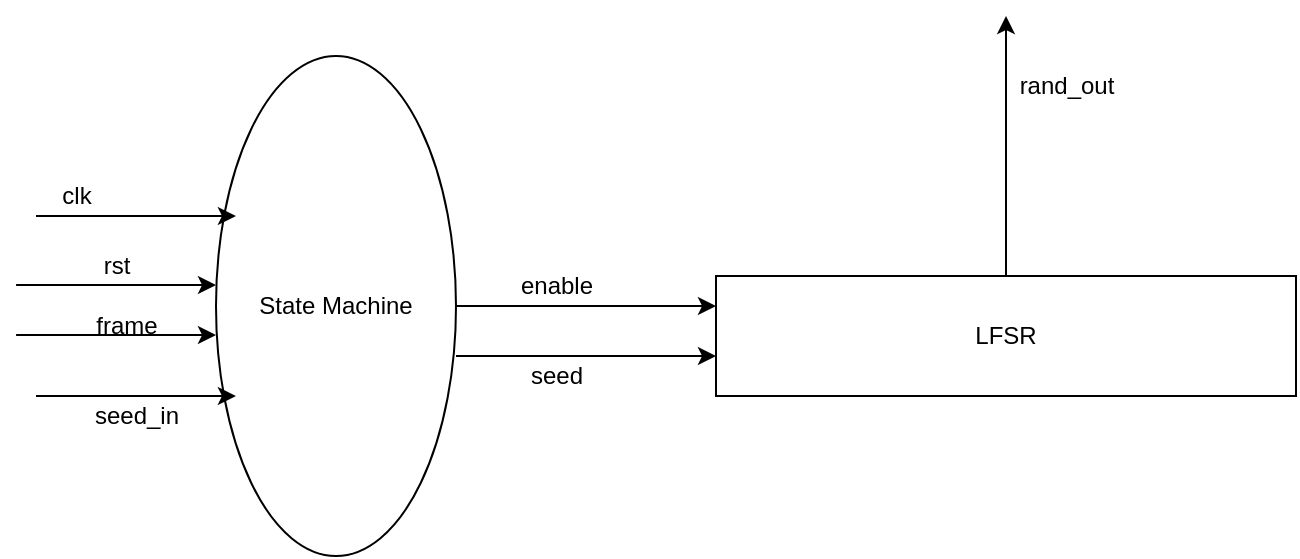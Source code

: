 <mxfile>
    <diagram id="0n87CNQ1gbfViqdevwKd" name="Page-2">
        <mxGraphModel dx="1146" dy="652" grid="1" gridSize="10" guides="1" tooltips="1" connect="1" arrows="1" fold="1" page="1" pageScale="1" pageWidth="3300" pageHeight="4681" math="0" shadow="0">
            <root>
                <mxCell id="0"/>
                <mxCell id="1" parent="0"/>
                <mxCell id="mw3Ywq9jX2WOE54kq-Pw-27" style="edgeStyle=none;html=1;exitX=1;exitY=0.5;exitDx=0;exitDy=0;entryX=0;entryY=0.25;entryDx=0;entryDy=0;" edge="1" parent="1" source="mw3Ywq9jX2WOE54kq-Pw-4" target="mw3Ywq9jX2WOE54kq-Pw-26">
                    <mxGeometry relative="1" as="geometry"/>
                </mxCell>
                <mxCell id="mw3Ywq9jX2WOE54kq-Pw-4" value="State Machine" style="ellipse;whiteSpace=wrap;html=1;" vertex="1" parent="1">
                    <mxGeometry x="230" y="160" width="120" height="250" as="geometry"/>
                </mxCell>
                <mxCell id="mw3Ywq9jX2WOE54kq-Pw-29" style="edgeStyle=none;html=1;exitX=0.5;exitY=0;exitDx=0;exitDy=0;" edge="1" parent="1" source="mw3Ywq9jX2WOE54kq-Pw-26">
                    <mxGeometry relative="1" as="geometry">
                        <mxPoint x="625" y="140" as="targetPoint"/>
                    </mxGeometry>
                </mxCell>
                <mxCell id="mw3Ywq9jX2WOE54kq-Pw-26" value="LFSR" style="rounded=0;whiteSpace=wrap;html=1;" vertex="1" parent="1">
                    <mxGeometry x="480" y="270" width="290" height="60" as="geometry"/>
                </mxCell>
                <mxCell id="mw3Ywq9jX2WOE54kq-Pw-28" value="enable" style="text;html=1;align=center;verticalAlign=middle;resizable=0;points=[];autosize=1;strokeColor=none;fillColor=none;" vertex="1" parent="1">
                    <mxGeometry x="370" y="260" width="60" height="30" as="geometry"/>
                </mxCell>
                <mxCell id="mw3Ywq9jX2WOE54kq-Pw-30" value="rand_out" style="text;html=1;align=center;verticalAlign=middle;resizable=0;points=[];autosize=1;strokeColor=none;fillColor=none;" vertex="1" parent="1">
                    <mxGeometry x="620" y="160" width="70" height="30" as="geometry"/>
                </mxCell>
                <mxCell id="mw3Ywq9jX2WOE54kq-Pw-31" value="" style="endArrow=classic;html=1;entryX=0.083;entryY=0.32;entryDx=0;entryDy=0;entryPerimeter=0;" edge="1" parent="1" target="mw3Ywq9jX2WOE54kq-Pw-4">
                    <mxGeometry width="50" height="50" relative="1" as="geometry">
                        <mxPoint x="140" y="240" as="sourcePoint"/>
                        <mxPoint x="190" y="190" as="targetPoint"/>
                    </mxGeometry>
                </mxCell>
                <mxCell id="mw3Ywq9jX2WOE54kq-Pw-32" value="" style="endArrow=classic;html=1;entryX=0.083;entryY=0.32;entryDx=0;entryDy=0;entryPerimeter=0;" edge="1" parent="1">
                    <mxGeometry width="50" height="50" relative="1" as="geometry">
                        <mxPoint x="130.04" y="274.5" as="sourcePoint"/>
                        <mxPoint x="230.0" y="274.5" as="targetPoint"/>
                    </mxGeometry>
                </mxCell>
                <mxCell id="mw3Ywq9jX2WOE54kq-Pw-33" value="" style="endArrow=classic;html=1;entryX=0.083;entryY=0.32;entryDx=0;entryDy=0;entryPerimeter=0;" edge="1" parent="1">
                    <mxGeometry width="50" height="50" relative="1" as="geometry">
                        <mxPoint x="130.04" y="299.5" as="sourcePoint"/>
                        <mxPoint x="230.0" y="299.5" as="targetPoint"/>
                    </mxGeometry>
                </mxCell>
                <mxCell id="mw3Ywq9jX2WOE54kq-Pw-34" value="" style="endArrow=classic;html=1;entryX=0.083;entryY=0.32;entryDx=0;entryDy=0;entryPerimeter=0;" edge="1" parent="1">
                    <mxGeometry width="50" height="50" relative="1" as="geometry">
                        <mxPoint x="140" y="330" as="sourcePoint"/>
                        <mxPoint x="239.96" y="330" as="targetPoint"/>
                    </mxGeometry>
                </mxCell>
                <mxCell id="mw3Ywq9jX2WOE54kq-Pw-35" value="clk" style="text;html=1;align=center;verticalAlign=middle;resizable=0;points=[];autosize=1;strokeColor=none;fillColor=none;" vertex="1" parent="1">
                    <mxGeometry x="140" y="215" width="40" height="30" as="geometry"/>
                </mxCell>
                <mxCell id="mw3Ywq9jX2WOE54kq-Pw-36" value="rst" style="text;html=1;align=center;verticalAlign=middle;resizable=0;points=[];autosize=1;strokeColor=none;fillColor=none;" vertex="1" parent="1">
                    <mxGeometry x="160" y="250" width="40" height="30" as="geometry"/>
                </mxCell>
                <mxCell id="mw3Ywq9jX2WOE54kq-Pw-40" value="frame" style="text;html=1;align=center;verticalAlign=middle;resizable=0;points=[];autosize=1;strokeColor=none;fillColor=none;" vertex="1" parent="1">
                    <mxGeometry x="160" y="280" width="50" height="30" as="geometry"/>
                </mxCell>
                <mxCell id="mw3Ywq9jX2WOE54kq-Pw-41" value="seed_in" style="text;html=1;align=center;verticalAlign=middle;resizable=0;points=[];autosize=1;strokeColor=none;fillColor=none;" vertex="1" parent="1">
                    <mxGeometry x="155" y="325" width="70" height="30" as="geometry"/>
                </mxCell>
                <mxCell id="mw3Ywq9jX2WOE54kq-Pw-42" style="edgeStyle=none;html=1;exitX=1;exitY=0.5;exitDx=0;exitDy=0;entryX=0;entryY=0.25;entryDx=0;entryDy=0;" edge="1" parent="1">
                    <mxGeometry relative="1" as="geometry">
                        <mxPoint x="350" y="310" as="sourcePoint"/>
                        <mxPoint x="480" y="310" as="targetPoint"/>
                    </mxGeometry>
                </mxCell>
                <mxCell id="mw3Ywq9jX2WOE54kq-Pw-45" value="seed" style="text;html=1;align=center;verticalAlign=middle;resizable=0;points=[];autosize=1;strokeColor=none;fillColor=none;" vertex="1" parent="1">
                    <mxGeometry x="375" y="305" width="50" height="30" as="geometry"/>
                </mxCell>
            </root>
        </mxGraphModel>
    </diagram>
    <diagram id="W6QLzeR7Z5Lk5HB7aphI" name="Page-1">
        <mxGraphModel dx="1146" dy="652" grid="1" gridSize="10" guides="1" tooltips="1" connect="1" arrows="1" fold="1" page="1" pageScale="1" pageWidth="3300" pageHeight="4681" math="0" shadow="0">
            <root>
                <mxCell id="0"/>
                <mxCell id="1" parent="0"/>
                <mxCell id="9" style="edgeStyle=none;html=1;exitX=0;exitY=0;exitDx=110;exitDy=50;exitPerimeter=0;" edge="1" parent="1" source="2">
                    <mxGeometry relative="1" as="geometry">
                        <mxPoint x="520" y="280" as="targetPoint"/>
                        <Array as="points">
                            <mxPoint x="520" y="260"/>
                        </Array>
                    </mxGeometry>
                </mxCell>
                <mxCell id="11" style="edgeStyle=none;html=1;exitX=0;exitY=0;exitDx=110;exitDy=100;exitPerimeter=0;" edge="1" parent="1" source="2">
                    <mxGeometry relative="1" as="geometry">
                        <mxPoint x="520" y="290" as="targetPoint"/>
                        <Array as="points">
                            <mxPoint x="520" y="310"/>
                        </Array>
                    </mxGeometry>
                </mxCell>
                <mxCell id="2" value="D8M_SET" style="externalPins=0;recursiveResize=0;shadow=0;dashed=0;align=center;html=1;strokeWidth=1;shape=mxgraph.rtl.abstract.entity;container=1;collapsible=0;kind=sequential;drawPins=0;left=3;right=2;bottom=0;top=0;" vertex="1" parent="1">
                    <mxGeometry x="270" y="210" width="110" height="150" as="geometry"/>
                </mxCell>
                <mxCell id="3" value="" style="shape=flexArrow;endArrow=classic;startArrow=classic;html=1;entryX=0.005;entryY=0.467;entryDx=0;entryDy=0;entryPerimeter=0;" edge="1" parent="1" target="2">
                    <mxGeometry width="100" height="100" relative="1" as="geometry">
                        <mxPoint x="120" y="280" as="sourcePoint"/>
                        <mxPoint x="250" y="280" as="targetPoint"/>
                    </mxGeometry>
                </mxCell>
                <mxCell id="4" value="MIPI Signals" style="text;html=1;align=center;verticalAlign=middle;resizable=0;points=[];autosize=1;strokeColor=none;fillColor=none;" vertex="1" parent="1">
                    <mxGeometry x="150" y="285" width="90" height="30" as="geometry"/>
                </mxCell>
                <mxCell id="5" value="To D8M Camera&lt;br&gt;(GPIO Pins)" style="text;html=1;align=center;verticalAlign=middle;resizable=0;points=[];autosize=1;strokeColor=none;fillColor=none;" vertex="1" parent="1">
                    <mxGeometry x="10" y="265" width="110" height="40" as="geometry"/>
                </mxCell>
                <mxCell id="10" style="edgeStyle=none;html=1;exitX=0;exitY=0;exitDx=110;exitDy=50;exitPerimeter=0;" edge="1" parent="1">
                    <mxGeometry relative="1" as="geometry">
                        <mxPoint x="520" y="285" as="targetPoint"/>
                        <mxPoint x="380" y="285" as="sourcePoint"/>
                    </mxGeometry>
                </mxCell>
                <mxCell id="12" value="RAW_VGA_R" style="text;html=1;align=center;verticalAlign=middle;resizable=0;points=[];autosize=1;strokeColor=none;fillColor=none;" vertex="1" parent="1">
                    <mxGeometry x="370" y="235" width="100" height="30" as="geometry"/>
                </mxCell>
                <mxCell id="13" value="RAW_VGA_G" style="text;html=1;align=center;verticalAlign=middle;resizable=0;points=[];autosize=1;strokeColor=none;fillColor=none;" vertex="1" parent="1">
                    <mxGeometry x="370" y="265" width="100" height="30" as="geometry"/>
                </mxCell>
                <mxCell id="14" value="RAW_VGA_B" style="text;html=1;align=center;verticalAlign=middle;resizable=0;points=[];autosize=1;strokeColor=none;fillColor=none;" vertex="1" parent="1">
                    <mxGeometry x="370" y="285" width="100" height="30" as="geometry"/>
                </mxCell>
                <mxCell id="17" style="edgeStyle=none;html=1;exitX=0;exitY=0;exitDx=110;exitDy=100;exitPerimeter=0;entryX=0;entryY=0.25;entryDx=0;entryDy=0;" edge="1" parent="1" target="20">
                    <mxGeometry relative="1" as="geometry">
                        <mxPoint x="480" y="340" as="targetPoint"/>
                        <mxPoint x="380" y="340" as="sourcePoint"/>
                    </mxGeometry>
                </mxCell>
                <mxCell id="18" value="X_count, Y_count" style="text;html=1;align=center;verticalAlign=middle;resizable=0;points=[];autosize=1;strokeColor=none;fillColor=none;" vertex="1" parent="1">
                    <mxGeometry x="370" y="330" width="120" height="30" as="geometry"/>
                </mxCell>
                <mxCell id="21" style="edgeStyle=none;html=1;exitX=0.25;exitY=1;exitDx=0;exitDy=0;" edge="1" parent="1" source="20">
                    <mxGeometry relative="1" as="geometry">
                        <mxPoint x="1690" y="400" as="targetPoint"/>
                        <Array as="points">
                            <mxPoint x="520" y="500"/>
                            <mxPoint x="1640" y="500"/>
                            <mxPoint x="1640" y="400"/>
                        </Array>
                    </mxGeometry>
                </mxCell>
                <mxCell id="24" style="edgeStyle=none;html=1;exitX=0.5;exitY=1;exitDx=0;exitDy=0;" edge="1" parent="1" source="20">
                    <mxGeometry relative="1" as="geometry">
                        <mxPoint x="1690" y="380" as="targetPoint"/>
                        <Array as="points">
                            <mxPoint x="540" y="480"/>
                            <mxPoint x="1610" y="470"/>
                            <mxPoint x="1610" y="380"/>
                        </Array>
                    </mxGeometry>
                </mxCell>
                <mxCell id="25" style="edgeStyle=none;html=1;exitX=0.75;exitY=1;exitDx=0;exitDy=0;entryX=-0.008;entryY=0.694;entryDx=0;entryDy=0;entryPerimeter=0;" edge="1" parent="1" source="20" target="91">
                    <mxGeometry relative="1" as="geometry">
                        <mxPoint x="1680" y="360" as="targetPoint"/>
                        <Array as="points">
                            <mxPoint x="560" y="460"/>
                            <mxPoint x="1580" y="450"/>
                            <mxPoint x="1580" y="360"/>
                        </Array>
                    </mxGeometry>
                </mxCell>
                <mxCell id="20" value="VGA Signal Gen (row/col decoder)" style="whiteSpace=wrap;html=1;aspect=fixed;" vertex="1" parent="1">
                    <mxGeometry x="500" y="320" width="80" height="80" as="geometry"/>
                </mxCell>
                <mxCell id="26" value="VGA_HS" style="text;html=1;align=center;verticalAlign=middle;resizable=0;points=[];autosize=1;strokeColor=none;fillColor=none;" vertex="1" parent="1">
                    <mxGeometry x="720" y="440" width="70" height="30" as="geometry"/>
                </mxCell>
                <mxCell id="27" value="VGA_VS" style="text;html=1;align=center;verticalAlign=middle;resizable=0;points=[];autosize=1;strokeColor=none;fillColor=none;" vertex="1" parent="1">
                    <mxGeometry x="720" y="460" width="70" height="30" as="geometry"/>
                </mxCell>
                <mxCell id="28" value="VGA_BLANK_N" style="text;html=1;align=center;verticalAlign=middle;resizable=0;points=[];autosize=1;strokeColor=none;fillColor=none;" vertex="1" parent="1">
                    <mxGeometry x="705" y="490" width="110" height="30" as="geometry"/>
                </mxCell>
                <mxCell id="30" value="" style="shape=flexArrow;endArrow=classic;html=1;entryX=-0.05;entryY=0.473;entryDx=0;entryDy=0;entryPerimeter=0;" edge="1" parent="1" target="39">
                    <mxGeometry width="50" height="50" relative="1" as="geometry">
                        <mxPoint x="520" y="284" as="sourcePoint"/>
                        <mxPoint x="850" y="284" as="targetPoint"/>
                    </mxGeometry>
                </mxCell>
                <mxCell id="31" value="Raw RGB Signals" style="text;html=1;align=center;verticalAlign=middle;resizable=0;points=[];autosize=1;strokeColor=none;fillColor=none;" vertex="1" parent="1">
                    <mxGeometry x="520" y="255" width="120" height="30" as="geometry"/>
                </mxCell>
                <mxCell id="32" value="" style="shape=flexArrow;endArrow=classic;html=1;" edge="1" parent="1">
                    <mxGeometry width="50" height="50" relative="1" as="geometry">
                        <mxPoint x="680" y="280" as="sourcePoint"/>
                        <mxPoint x="720" y="220" as="targetPoint"/>
                        <Array as="points">
                            <mxPoint x="680" y="220"/>
                        </Array>
                    </mxGeometry>
                </mxCell>
                <mxCell id="34" value="" style="shape=flexArrow;endArrow=classic;html=1;entryX=0;entryY=0.5;entryDx=0;entryDy=0;" edge="1" parent="1" target="36">
                    <mxGeometry width="50" height="50" relative="1" as="geometry">
                        <mxPoint x="680" y="285" as="sourcePoint"/>
                        <mxPoint x="725" y="335" as="targetPoint"/>
                        <Array as="points">
                            <mxPoint x="680" y="340"/>
                        </Array>
                    </mxGeometry>
                </mxCell>
                <mxCell id="35" value="Grayscale Processing" style="whiteSpace=wrap;html=1;aspect=fixed;" vertex="1" parent="1">
                    <mxGeometry x="720" y="175" width="80" height="80" as="geometry"/>
                </mxCell>
                <mxCell id="36" value="Sepia Processing" style="whiteSpace=wrap;html=1;aspect=fixed;" vertex="1" parent="1">
                    <mxGeometry x="720" y="300" width="80" height="80" as="geometry"/>
                </mxCell>
                <mxCell id="39" value="3-input MUX" style="externalPins=0;recursiveResize=0;shadow=0;dashed=0;align=center;html=1;strokeWidth=1;shape=mxgraph.rtl.abstract.entity;container=1;collapsible=0;kind=mux;drawPins=0;left=4;right=1;bottom=0;top=0;" vertex="1" parent="1">
                    <mxGeometry x="900" y="175" width="80" height="220" as="geometry"/>
                </mxCell>
                <mxCell id="42" value="" style="shape=flexArrow;endArrow=classic;html=1;entryX=0;entryY=0;entryDx=0;entryDy=40;entryPerimeter=0;exitX=1;exitY=0.5;exitDx=0;exitDy=0;" edge="1" parent="1" source="35" target="39">
                    <mxGeometry width="50" height="50" relative="1" as="geometry">
                        <mxPoint x="800" y="220" as="sourcePoint"/>
                        <mxPoint x="850" y="170" as="targetPoint"/>
                    </mxGeometry>
                </mxCell>
                <mxCell id="43" value="" style="shape=flexArrow;endArrow=classic;html=1;entryX=0;entryY=0;entryDx=0;entryDy=40;entryPerimeter=0;exitX=1;exitY=0.5;exitDx=0;exitDy=0;" edge="1" parent="1">
                    <mxGeometry width="50" height="50" relative="1" as="geometry">
                        <mxPoint x="800" y="339.5" as="sourcePoint"/>
                        <mxPoint x="900" y="339.5" as="targetPoint"/>
                    </mxGeometry>
                </mxCell>
                <mxCell id="45" value="" style="endArrow=classic;html=1;" edge="1" parent="1">
                    <mxGeometry width="50" height="50" relative="1" as="geometry">
                        <mxPoint x="900" y="30" as="sourcePoint"/>
                        <mxPoint x="900" y="80" as="targetPoint"/>
                    </mxGeometry>
                </mxCell>
                <mxCell id="47" value="Filter Selection Logic" style="rounded=0;whiteSpace=wrap;html=1;" vertex="1" parent="1">
                    <mxGeometry x="880" y="80" width="120" height="30" as="geometry"/>
                </mxCell>
                <mxCell id="48" value="SW[8]" style="text;html=1;align=center;verticalAlign=middle;resizable=0;points=[];autosize=1;strokeColor=none;fillColor=none;" vertex="1" parent="1">
                    <mxGeometry x="840" y="45" width="60" height="30" as="geometry"/>
                </mxCell>
                <mxCell id="50" value="" style="endArrow=classic;html=1;" edge="1" parent="1">
                    <mxGeometry width="50" height="50" relative="1" as="geometry">
                        <mxPoint x="969.5" y="30" as="sourcePoint"/>
                        <mxPoint x="969.5" y="80" as="targetPoint"/>
                    </mxGeometry>
                </mxCell>
                <mxCell id="51" value="SW[9]" style="text;html=1;align=center;verticalAlign=middle;resizable=0;points=[];autosize=1;strokeColor=none;fillColor=none;" vertex="1" parent="1">
                    <mxGeometry x="909.5" y="45" width="60" height="30" as="geometry"/>
                </mxCell>
                <mxCell id="54" value="" style="shape=flexArrow;endArrow=classic;html=1;" edge="1" parent="1">
                    <mxGeometry width="50" height="50" relative="1" as="geometry">
                        <mxPoint x="939.5" y="110" as="sourcePoint"/>
                        <mxPoint x="940" y="190" as="targetPoint"/>
                    </mxGeometry>
                </mxCell>
                <mxCell id="55" value="" style="shape=flexArrow;endArrow=classic;html=1;" edge="1" parent="1">
                    <mxGeometry width="50" height="50" relative="1" as="geometry">
                        <mxPoint x="980" y="280" as="sourcePoint"/>
                        <mxPoint x="1090" y="280" as="targetPoint"/>
                    </mxGeometry>
                </mxCell>
                <mxCell id="56" value="Draw Random Splotches and Random Black Lines" style="whiteSpace=wrap;html=1;aspect=fixed;" vertex="1" parent="1">
                    <mxGeometry x="1090" y="202.5" width="165" height="165" as="geometry"/>
                </mxCell>
                <mxCell id="58" style="edgeStyle=none;html=1;exitX=0.869;exitY=1.056;exitDx=0;exitDy=0;exitPerimeter=0;entryX=-0.027;entryY=0.888;entryDx=0;entryDy=0;entryPerimeter=0;" edge="1" parent="1" source="20" target="56">
                    <mxGeometry relative="1" as="geometry">
                        <mxPoint x="570" y="410" as="sourcePoint"/>
                        <mxPoint x="1030" y="310" as="targetPoint"/>
                        <Array as="points">
                            <mxPoint x="570" y="440"/>
                            <mxPoint x="1030" y="440"/>
                            <mxPoint x="1030" y="350"/>
                        </Array>
                    </mxGeometry>
                </mxCell>
                <mxCell id="59" value="Row/Col" style="text;html=1;align=center;verticalAlign=middle;resizable=0;points=[];autosize=1;strokeColor=none;fillColor=none;" vertex="1" parent="1">
                    <mxGeometry x="725" y="420" width="70" height="30" as="geometry"/>
                </mxCell>
                <mxCell id="63" style="edgeStyle=none;html=1;exitX=0.5;exitY=1;exitDx=0;exitDy=0;entryX=0.17;entryY=-0.015;entryDx=0;entryDy=0;entryPerimeter=0;" edge="1" parent="1" source="60" target="56">
                    <mxGeometry relative="1" as="geometry"/>
                </mxCell>
                <mxCell id="60" value="RNG" style="whiteSpace=wrap;html=1;aspect=fixed;" vertex="1" parent="1">
                    <mxGeometry x="1090" y="67.5" width="55" height="55" as="geometry"/>
                </mxCell>
                <mxCell id="67" style="edgeStyle=none;html=1;exitX=0.5;exitY=1;exitDx=0;exitDy=0;" edge="1" parent="1" source="61">
                    <mxGeometry relative="1" as="geometry">
                        <mxPoint x="1247.5" y="200" as="targetPoint"/>
                    </mxGeometry>
                </mxCell>
                <mxCell id="61" value="RNG" style="whiteSpace=wrap;html=1;aspect=fixed;" vertex="1" parent="1">
                    <mxGeometry x="1220" y="67.5" width="55" height="55" as="geometry"/>
                </mxCell>
                <mxCell id="65" style="edgeStyle=none;html=1;exitX=0.5;exitY=1;exitDx=0;exitDy=0;" edge="1" parent="1" source="62">
                    <mxGeometry relative="1" as="geometry">
                        <mxPoint x="1183" y="200" as="targetPoint"/>
                    </mxGeometry>
                </mxCell>
                <mxCell id="62" value="RNG" style="whiteSpace=wrap;html=1;aspect=fixed;" vertex="1" parent="1">
                    <mxGeometry x="1155" y="67.5" width="55" height="55" as="geometry"/>
                </mxCell>
                <mxCell id="64" value="line_col" style="text;html=1;align=center;verticalAlign=middle;resizable=0;points=[];autosize=1;strokeColor=none;fillColor=none;" vertex="1" parent="1">
                    <mxGeometry x="1060" y="145" width="60" height="30" as="geometry"/>
                </mxCell>
                <mxCell id="66" value="splotch_row" style="text;html=1;align=center;verticalAlign=middle;resizable=0;points=[];autosize=1;strokeColor=none;fillColor=none;" vertex="1" parent="1">
                    <mxGeometry x="1130" y="145" width="90" height="30" as="geometry"/>
                </mxCell>
                <mxCell id="68" value="splotch_col" style="text;html=1;align=center;verticalAlign=middle;resizable=0;points=[];autosize=1;strokeColor=none;fillColor=none;" vertex="1" parent="1">
                    <mxGeometry x="1240" y="145" width="80" height="30" as="geometry"/>
                </mxCell>
                <mxCell id="70" value="" style="endArrow=classic;html=1;exitX=0.843;exitY=0.995;exitDx=0;exitDy=0;exitPerimeter=0;entryX=0.418;entryY=1.023;entryDx=0;entryDy=0;entryPerimeter=0;" edge="1" parent="1" source="58" target="72">
                    <mxGeometry width="50" height="50" relative="1" as="geometry">
                        <mxPoint x="1030" y="440" as="sourcePoint"/>
                        <mxPoint x="1490" y="440" as="targetPoint"/>
                        <Array as="points">
                            <mxPoint x="1440" y="440"/>
                        </Array>
                    </mxGeometry>
                </mxCell>
                <mxCell id="71" value="" style="shape=flexArrow;endArrow=classic;html=1;entryX=-0.003;entryY=0.458;entryDx=0;entryDy=0;entryPerimeter=0;" edge="1" parent="1" target="72">
                    <mxGeometry width="50" height="50" relative="1" as="geometry">
                        <mxPoint x="1255" y="279.5" as="sourcePoint"/>
                        <mxPoint x="1365" y="279.5" as="targetPoint"/>
                    </mxGeometry>
                </mxCell>
                <mxCell id="72" value="Vignette Processing" style="whiteSpace=wrap;html=1;aspect=fixed;" vertex="1" parent="1">
                    <mxGeometry x="1380" y="213.25" width="143.5" height="143.5" as="geometry"/>
                </mxCell>
                <mxCell id="78" style="edgeStyle=none;html=1;exitX=0.75;exitY=1;exitDx=0;exitDy=0;" edge="1" parent="1" source="74">
                    <mxGeometry relative="1" as="geometry">
                        <mxPoint x="1512" y="213.25" as="targetPoint"/>
                    </mxGeometry>
                </mxCell>
                <mxCell id="74" value="Exponential LUT" style="whiteSpace=wrap;html=1;aspect=fixed;" vertex="1" parent="1">
                    <mxGeometry x="1451.75" y="48.25" width="80" height="80" as="geometry"/>
                </mxCell>
                <mxCell id="76" value="" style="endArrow=classic;html=1;entryX=0.25;entryY=1;entryDx=0;entryDy=0;exitX=0.355;exitY=-0.023;exitDx=0;exitDy=0;exitPerimeter=0;" edge="1" parent="1" target="74">
                    <mxGeometry width="50" height="50" relative="1" as="geometry">
                        <mxPoint x="1470.943" y="213.199" as="sourcePoint"/>
                        <mxPoint x="1520" y="163.25" as="targetPoint"/>
                    </mxGeometry>
                </mxCell>
                <mxCell id="77" value="index" style="text;html=1;align=center;verticalAlign=middle;resizable=0;points=[];autosize=1;strokeColor=none;fillColor=none;" vertex="1" parent="1">
                    <mxGeometry x="1430" y="158.25" width="50" height="30" as="geometry"/>
                </mxCell>
                <mxCell id="79" value="scale_factor" style="text;html=1;align=center;verticalAlign=middle;resizable=0;points=[];autosize=1;strokeColor=none;fillColor=none;" vertex="1" parent="1">
                    <mxGeometry x="1500" y="158.25" width="90" height="30" as="geometry"/>
                </mxCell>
                <mxCell id="80" value="" style="shape=flexArrow;endArrow=classic;html=1;" edge="1" parent="1">
                    <mxGeometry width="50" height="50" relative="1" as="geometry">
                        <mxPoint x="1520" y="280" as="sourcePoint"/>
                        <mxPoint x="1630" y="280" as="targetPoint"/>
                    </mxGeometry>
                </mxCell>
                <mxCell id="81" value="RGB Signals" style="text;html=1;align=center;verticalAlign=middle;resizable=0;points=[];autosize=1;strokeColor=none;fillColor=none;" vertex="1" parent="1">
                    <mxGeometry x="980" y="250" width="90" height="30" as="geometry"/>
                </mxCell>
                <mxCell id="82" value="RGB Signals" style="text;html=1;align=center;verticalAlign=middle;resizable=0;points=[];autosize=1;strokeColor=none;fillColor=none;" vertex="1" parent="1">
                    <mxGeometry x="1245" y="245" width="90" height="30" as="geometry"/>
                </mxCell>
                <mxCell id="83" value="RGB Signals" style="text;html=1;align=center;verticalAlign=middle;resizable=0;points=[];autosize=1;strokeColor=none;fillColor=none;" vertex="1" parent="1">
                    <mxGeometry x="1520" y="250" width="90" height="30" as="geometry"/>
                </mxCell>
                <mxCell id="84" value="" style="endArrow=classic;html=1;" edge="1" parent="1">
                    <mxGeometry width="50" height="50" relative="1" as="geometry">
                        <mxPoint x="1630" y="280" as="sourcePoint"/>
                        <mxPoint x="1690" y="280" as="targetPoint"/>
                    </mxGeometry>
                </mxCell>
                <mxCell id="85" value="VGA_G" style="text;html=1;align=center;verticalAlign=middle;resizable=0;points=[];autosize=1;strokeColor=none;fillColor=none;" vertex="1" parent="1">
                    <mxGeometry x="1630" y="255" width="60" height="30" as="geometry"/>
                </mxCell>
                <mxCell id="86" value="" style="endArrow=classic;html=1;" edge="1" parent="1">
                    <mxGeometry width="50" height="50" relative="1" as="geometry">
                        <mxPoint x="1630" y="280" as="sourcePoint"/>
                        <mxPoint x="1690" y="240" as="targetPoint"/>
                        <Array as="points">
                            <mxPoint x="1630" y="240"/>
                        </Array>
                    </mxGeometry>
                </mxCell>
                <mxCell id="87" value="VGA_R" style="text;html=1;align=center;verticalAlign=middle;resizable=0;points=[];autosize=1;strokeColor=none;fillColor=none;" vertex="1" parent="1">
                    <mxGeometry x="1630" y="210" width="60" height="30" as="geometry"/>
                </mxCell>
                <mxCell id="88" value="" style="endArrow=classic;html=1;exitX=0;exitY=0.963;exitDx=0;exitDy=0;exitPerimeter=0;" edge="1" parent="1" source="86">
                    <mxGeometry width="50" height="50" relative="1" as="geometry">
                        <mxPoint x="1640" y="380" as="sourcePoint"/>
                        <mxPoint x="1690" y="320" as="targetPoint"/>
                        <Array as="points">
                            <mxPoint x="1630" y="320"/>
                        </Array>
                    </mxGeometry>
                </mxCell>
                <mxCell id="89" value="VGA_B" style="text;html=1;align=center;verticalAlign=middle;resizable=0;points=[];autosize=1;strokeColor=none;fillColor=none;" vertex="1" parent="1">
                    <mxGeometry x="1630" y="315" width="60" height="30" as="geometry"/>
                </mxCell>
                <mxCell id="91" value="To VGA Monitor" style="rounded=0;whiteSpace=wrap;html=1;" vertex="1" parent="1">
                    <mxGeometry x="1690" y="203" width="120" height="227" as="geometry"/>
                </mxCell>
                <mxCell id="93" value="" style="endArrow=classic;html=1;" edge="1" parent="1">
                    <mxGeometry width="50" height="50" relative="1" as="geometry">
                        <mxPoint x="1410" y="63.25" as="sourcePoint"/>
                        <mxPoint x="1410" y="213.25" as="targetPoint"/>
                    </mxGeometry>
                </mxCell>
                <mxCell id="94" value="SW[1]" style="text;html=1;align=center;verticalAlign=middle;resizable=0;points=[];autosize=1;strokeColor=none;fillColor=none;" vertex="1" parent="1">
                    <mxGeometry x="1370" y="37.5" width="60" height="30" as="geometry"/>
                </mxCell>
                <mxCell id="95" value="BLANK_N" style="text;html=1;align=center;verticalAlign=middle;resizable=0;points=[];autosize=1;strokeColor=none;fillColor=none;" vertex="1" parent="1">
                    <mxGeometry x="1610" y="395" width="80" height="30" as="geometry"/>
                </mxCell>
                <mxCell id="96" value="VGA_VS" style="text;html=1;align=center;verticalAlign=middle;resizable=0;points=[];autosize=1;strokeColor=none;fillColor=none;" vertex="1" parent="1">
                    <mxGeometry x="1610" y="360" width="70" height="30" as="geometry"/>
                </mxCell>
                <mxCell id="97" value="VGA_HS" style="text;html=1;align=center;verticalAlign=middle;resizable=0;points=[];autosize=1;strokeColor=none;fillColor=none;" vertex="1" parent="1">
                    <mxGeometry x="1610" y="337.5" width="70" height="30" as="geometry"/>
                </mxCell>
            </root>
        </mxGraphModel>
    </diagram>
</mxfile>
